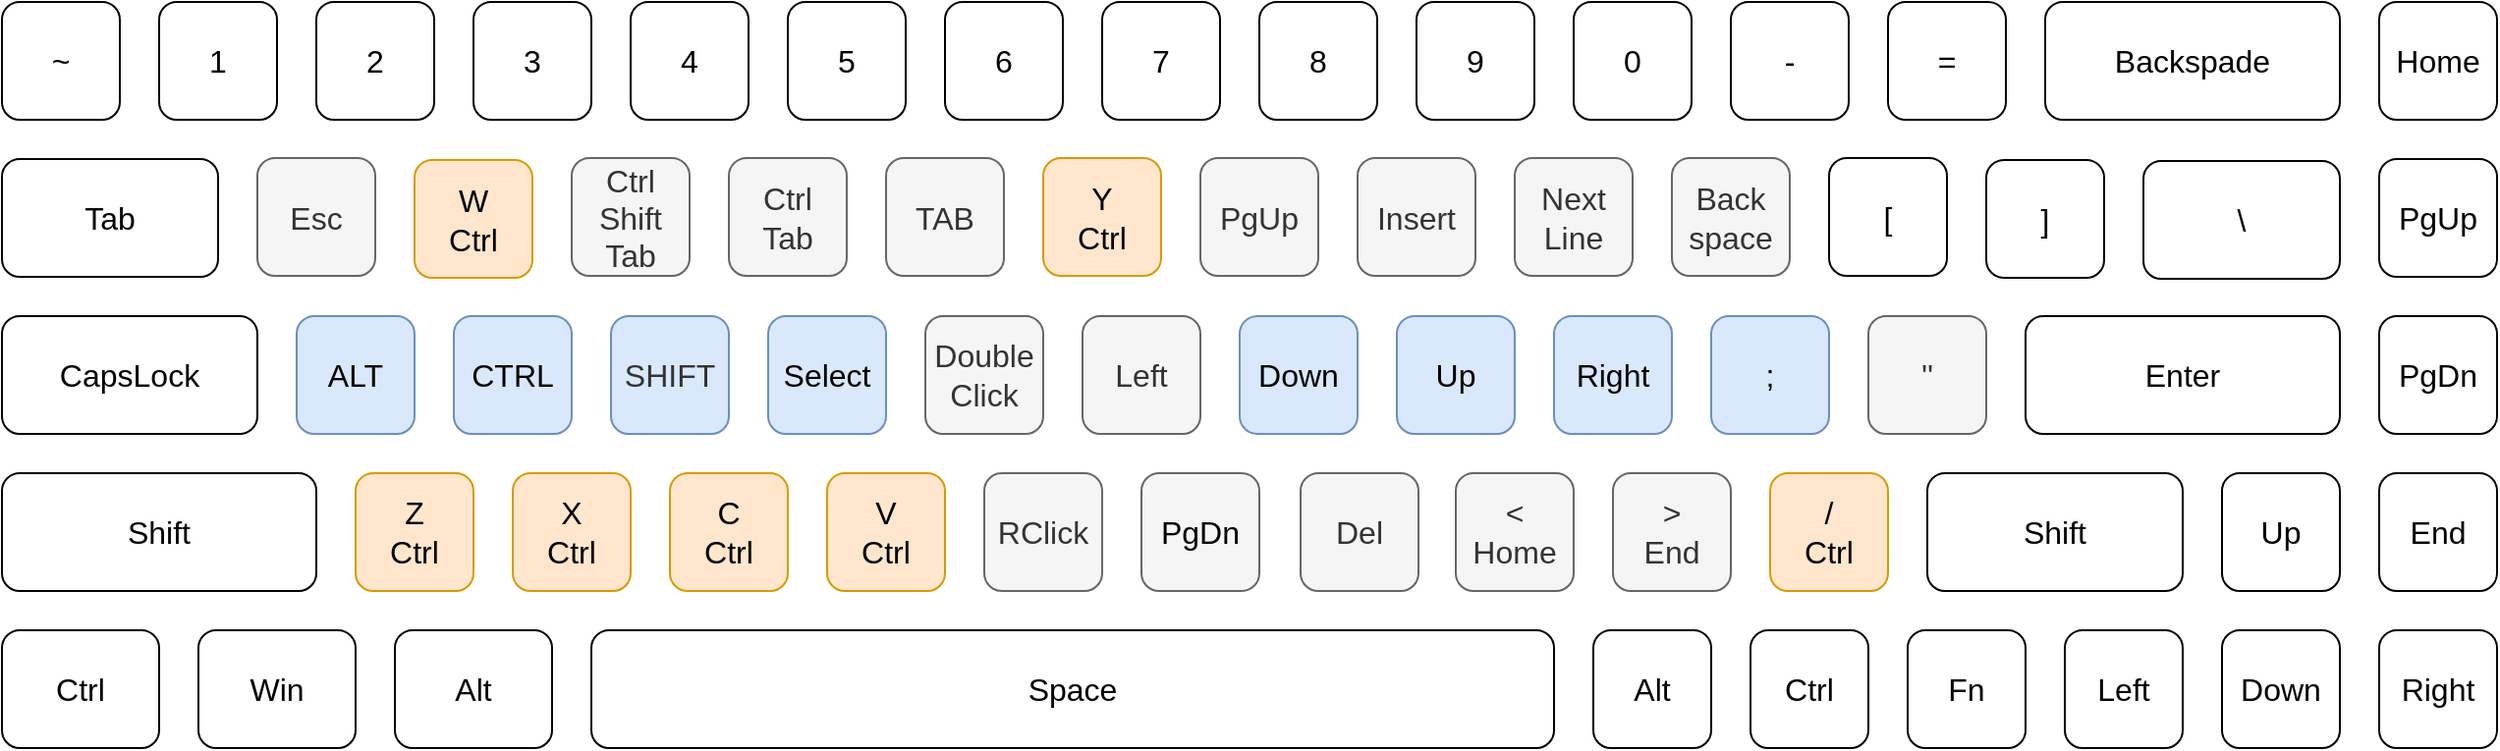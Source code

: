 <mxfile version="20.4.0" type="device"><diagram id="6Jnda_DVVp0rMjEjkqGL" name="Page-1"><mxGraphModel dx="1550" dy="844" grid="1" gridSize="10" guides="1" tooltips="1" connect="1" arrows="1" fold="1" page="0" pageScale="1" pageWidth="827" pageHeight="1169" math="0" shadow="0"><root><mxCell id="0"/><mxCell id="1" parent="0"/><mxCell id="AECTMTKxH1QmXG3CPBbi-1" value="PgUp" style="whiteSpace=wrap;html=1;aspect=fixed;rounded=1;fillColor=#f5f5f5;strokeColor=#666666;fontColor=#333333;fontSize=16;" parent="1" vertex="1"><mxGeometry x="660" y="119.5" width="60" height="60" as="geometry"/></mxCell><mxCell id="AECTMTKxH1QmXG3CPBbi-2" value="Insert" style="whiteSpace=wrap;html=1;aspect=fixed;rounded=1;fillColor=#f5f5f5;strokeColor=#666666;fontColor=#333333;fontSize=16;" parent="1" vertex="1"><mxGeometry x="740" y="119.5" width="60" height="60" as="geometry"/></mxCell><mxCell id="AECTMTKxH1QmXG3CPBbi-3" value="Back&lt;br&gt;space" style="whiteSpace=wrap;html=1;aspect=fixed;rounded=1;fillColor=#f5f5f5;strokeColor=#666666;fontColor=#333333;fontSize=16;" parent="1" vertex="1"><mxGeometry x="900" y="119.5" width="60" height="60" as="geometry"/></mxCell><mxCell id="AECTMTKxH1QmXG3CPBbi-4" value="Right" style="whiteSpace=wrap;html=1;aspect=fixed;rounded=1;fillColor=#dae8fc;strokeColor=#6c8ebf;fontSize=16;" parent="1" vertex="1"><mxGeometry x="840" y="200" width="60" height="60" as="geometry"/></mxCell><mxCell id="AECTMTKxH1QmXG3CPBbi-5" value="Up" style="whiteSpace=wrap;html=1;aspect=fixed;rounded=1;fillColor=#dae8fc;strokeColor=#6c8ebf;fontSize=16;" parent="1" vertex="1"><mxGeometry x="760" y="200" width="60" height="60" as="geometry"/></mxCell><mxCell id="AECTMTKxH1QmXG3CPBbi-6" value="Next Line" style="whiteSpace=wrap;html=1;aspect=fixed;rounded=1;fillColor=#f5f5f5;strokeColor=#666666;fontColor=#333333;fontSize=16;" parent="1" vertex="1"><mxGeometry x="820" y="119.5" width="60" height="60" as="geometry"/></mxCell><mxCell id="AECTMTKxH1QmXG3CPBbi-7" value="Down" style="whiteSpace=wrap;html=1;aspect=fixed;rounded=1;fillColor=#dae8fc;strokeColor=#6c8ebf;fontSize=16;" parent="1" vertex="1"><mxGeometry x="680" y="200" width="60" height="60" as="geometry"/></mxCell><mxCell id="AECTMTKxH1QmXG3CPBbi-8" value="Y&lt;br&gt;Ctrl" style="whiteSpace=wrap;html=1;aspect=fixed;rounded=1;fillColor=#ffe6cc;strokeColor=#d79b00;fontSize=16;" parent="1" vertex="1"><mxGeometry x="580" y="119.5" width="60" height="60" as="geometry"/></mxCell><mxCell id="AECTMTKxH1QmXG3CPBbi-10" value="Left" style="whiteSpace=wrap;html=1;aspect=fixed;rounded=1;fillColor=#f5f5f5;strokeColor=#666666;fontColor=#333333;fontSize=16;" parent="1" vertex="1"><mxGeometry x="600" y="200" width="60" height="60" as="geometry"/></mxCell><mxCell id="AECTMTKxH1QmXG3CPBbi-11" value="Del" style="whiteSpace=wrap;html=1;aspect=fixed;rounded=1;fillColor=#f5f5f5;strokeColor=#666666;fontColor=#333333;fontSize=16;" parent="1" vertex="1"><mxGeometry x="711" y="280" width="60" height="60" as="geometry"/></mxCell><mxCell id="AECTMTKxH1QmXG3CPBbi-12" value="&amp;gt;&lt;br&gt;End" style="whiteSpace=wrap;html=1;aspect=fixed;rounded=1;fillColor=#f5f5f5;strokeColor=#666666;fontColor=#333333;fontSize=16;" parent="1" vertex="1"><mxGeometry x="870" y="280" width="60" height="60" as="geometry"/></mxCell><mxCell id="AECTMTKxH1QmXG3CPBbi-13" value="&amp;lt;&lt;br&gt;Home" style="whiteSpace=wrap;html=1;aspect=fixed;rounded=1;fillColor=#f5f5f5;strokeColor=#666666;fontColor=#333333;fontSize=16;" parent="1" vertex="1"><mxGeometry x="790" y="280" width="60" height="60" as="geometry"/></mxCell><mxCell id="AECTMTKxH1QmXG3CPBbi-14" value="&lt;span style=&quot;color: rgb(0, 0, 0);&quot;&gt;PgDn&lt;/span&gt;" style="whiteSpace=wrap;html=1;aspect=fixed;rounded=1;fillColor=#f5f5f5;strokeColor=#666666;fontColor=#333333;fontSize=16;" parent="1" vertex="1"><mxGeometry x="630" y="280" width="60" height="60" as="geometry"/></mxCell><mxCell id="AECTMTKxH1QmXG3CPBbi-15" value=";" style="whiteSpace=wrap;html=1;aspect=fixed;rounded=1;fillColor=#dae8fc;strokeColor=#6c8ebf;fontSize=16;" parent="1" vertex="1"><mxGeometry x="920" y="200" width="60" height="60" as="geometry"/></mxCell><mxCell id="AECTMTKxH1QmXG3CPBbi-16" value="W&lt;br&gt;Ctrl" style="whiteSpace=wrap;html=1;aspect=fixed;rounded=1;fontSize=16;fillColor=#ffe6cc;strokeColor=#d79b00;" parent="1" vertex="1"><mxGeometry x="260" y="120.5" width="60" height="60" as="geometry"/></mxCell><mxCell id="AECTMTKxH1QmXG3CPBbi-17" value="Ctrl&lt;br&gt;Shift&lt;br&gt;Tab" style="whiteSpace=wrap;html=1;aspect=fixed;rounded=1;fillColor=#f5f5f5;strokeColor=#666666;fontColor=#333333;fontSize=16;" parent="1" vertex="1"><mxGeometry x="340" y="119.5" width="60" height="60" as="geometry"/></mxCell><mxCell id="AECTMTKxH1QmXG3CPBbi-18" value="TAB" style="whiteSpace=wrap;html=1;aspect=fixed;rounded=1;fontSize=16;fillColor=#f5f5f5;fontColor=#333333;strokeColor=#666666;" parent="1" vertex="1"><mxGeometry x="500" y="119.5" width="60" height="60" as="geometry"/></mxCell><mxCell id="AECTMTKxH1QmXG3CPBbi-19" value="Select" style="whiteSpace=wrap;html=1;aspect=fixed;rounded=1;fillColor=#dae8fc;strokeColor=#6c8ebf;fontSize=16;" parent="1" vertex="1"><mxGeometry x="440" y="200" width="60" height="60" as="geometry"/></mxCell><mxCell id="AECTMTKxH1QmXG3CPBbi-20" value="&lt;span style=&quot;color: rgb(51, 51, 51);&quot;&gt;SHIFT&lt;/span&gt;" style="whiteSpace=wrap;html=1;aspect=fixed;rounded=1;fillColor=#dae8fc;strokeColor=#6c8ebf;fontSize=16;" parent="1" vertex="1"><mxGeometry x="360" y="200" width="60" height="60" as="geometry"/></mxCell><mxCell id="AECTMTKxH1QmXG3CPBbi-21" value="Ctrl&lt;br&gt;Tab" style="whiteSpace=wrap;html=1;aspect=fixed;rounded=1;fillColor=#f5f5f5;strokeColor=#666666;fontColor=#333333;fontSize=16;" parent="1" vertex="1"><mxGeometry x="420" y="119.5" width="60" height="60" as="geometry"/></mxCell><mxCell id="AECTMTKxH1QmXG3CPBbi-22" value="CTRL" style="whiteSpace=wrap;html=1;aspect=fixed;rounded=1;fillColor=#dae8fc;strokeColor=#6c8ebf;fontSize=16;" parent="1" vertex="1"><mxGeometry x="280" y="200" width="60" height="60" as="geometry"/></mxCell><mxCell id="AECTMTKxH1QmXG3CPBbi-23" value="Esc" style="whiteSpace=wrap;html=1;aspect=fixed;rounded=1;fontSize=16;fillColor=#f5f5f5;fontColor=#333333;strokeColor=#666666;" parent="1" vertex="1"><mxGeometry x="180" y="119.5" width="60" height="60" as="geometry"/></mxCell><mxCell id="AECTMTKxH1QmXG3CPBbi-24" value="ALT" style="whiteSpace=wrap;html=1;aspect=fixed;rounded=1;fillColor=#dae8fc;strokeColor=#6c8ebf;fontSize=16;" parent="1" vertex="1"><mxGeometry x="200" y="200" width="60" height="60" as="geometry"/></mxCell><mxCell id="AECTMTKxH1QmXG3CPBbi-25" value="X&lt;br&gt;Ctrl" style="whiteSpace=wrap;html=1;aspect=fixed;rounded=1;fillColor=#ffe6cc;strokeColor=#d79b00;fontSize=16;" parent="1" vertex="1"><mxGeometry x="310" y="280" width="60" height="60" as="geometry"/></mxCell><mxCell id="AECTMTKxH1QmXG3CPBbi-26" value="V&lt;br&gt;Ctrl" style="whiteSpace=wrap;html=1;aspect=fixed;rounded=1;fillColor=#ffe6cc;strokeColor=#d79b00;fontSize=16;" parent="1" vertex="1"><mxGeometry x="470" y="280" width="60" height="60" as="geometry"/></mxCell><mxCell id="AECTMTKxH1QmXG3CPBbi-27" value="C&lt;br&gt;Ctrl" style="whiteSpace=wrap;html=1;aspect=fixed;rounded=1;fillColor=#ffe6cc;strokeColor=#d79b00;fontSize=16;" parent="1" vertex="1"><mxGeometry x="390" y="280" width="60" height="60" as="geometry"/></mxCell><mxCell id="AECTMTKxH1QmXG3CPBbi-28" value="Z&lt;br&gt;Ctrl" style="whiteSpace=wrap;html=1;aspect=fixed;rounded=1;fillColor=#ffe6cc;strokeColor=#d79b00;fontSize=16;" parent="1" vertex="1"><mxGeometry x="230" y="280" width="60" height="60" as="geometry"/></mxCell><mxCell id="AECTMTKxH1QmXG3CPBbi-29" value="Double&lt;br&gt;Click" style="whiteSpace=wrap;html=1;aspect=fixed;rounded=1;fontSize=16;fillColor=#f5f5f5;fontColor=#333333;strokeColor=#666666;" parent="1" vertex="1"><mxGeometry x="520" y="200" width="60" height="60" as="geometry"/></mxCell><mxCell id="AECTMTKxH1QmXG3CPBbi-30" value="RClick" style="whiteSpace=wrap;html=1;aspect=fixed;rounded=1;fontSize=16;fillColor=#f5f5f5;fontColor=#333333;strokeColor=#666666;" parent="1" vertex="1"><mxGeometry x="550" y="280" width="60" height="60" as="geometry"/></mxCell><mxCell id="AECTMTKxH1QmXG3CPBbi-32" value="Alt" style="rounded=1;whiteSpace=wrap;html=1;fontSize=16;" parent="1" vertex="1"><mxGeometry x="250" y="360" width="80" height="60" as="geometry"/></mxCell><mxCell id="AECTMTKxH1QmXG3CPBbi-33" value="Win" style="rounded=1;whiteSpace=wrap;html=1;fontSize=16;" parent="1" vertex="1"><mxGeometry x="150" y="360" width="80" height="60" as="geometry"/></mxCell><mxCell id="AECTMTKxH1QmXG3CPBbi-34" value="Ctrl" style="rounded=1;whiteSpace=wrap;html=1;fontSize=16;" parent="1" vertex="1"><mxGeometry x="50" y="360" width="80" height="60" as="geometry"/></mxCell><mxCell id="AECTMTKxH1QmXG3CPBbi-35" value="Shift" style="rounded=1;whiteSpace=wrap;html=1;fontSize=16;" parent="1" vertex="1"><mxGeometry x="50" y="280" width="160" height="60" as="geometry"/></mxCell><mxCell id="AECTMTKxH1QmXG3CPBbi-36" value="CapsLock" style="rounded=1;whiteSpace=wrap;html=1;fontSize=16;" parent="1" vertex="1"><mxGeometry x="50" y="200" width="130" height="60" as="geometry"/></mxCell><mxCell id="AECTMTKxH1QmXG3CPBbi-37" value="Tab" style="rounded=1;whiteSpace=wrap;html=1;fontSize=16;" parent="1" vertex="1"><mxGeometry x="50" y="120" width="110" height="60" as="geometry"/></mxCell><mxCell id="AECTMTKxH1QmXG3CPBbi-38" value="/&lt;br&gt;Ctrl" style="whiteSpace=wrap;html=1;aspect=fixed;rounded=1;fillColor=#ffe6cc;strokeColor=#d79b00;fontSize=16;" parent="1" vertex="1"><mxGeometry x="950" y="280" width="60" height="60" as="geometry"/></mxCell><mxCell id="YOpzATCmrc1X7gh_AN5m-1" value="~" style="whiteSpace=wrap;html=1;aspect=fixed;rounded=1;fontSize=16;" parent="1" vertex="1"><mxGeometry x="50" y="40" width="60" height="60" as="geometry"/></mxCell><mxCell id="YOpzATCmrc1X7gh_AN5m-2" value="7" style="whiteSpace=wrap;html=1;aspect=fixed;rounded=1;fontSize=16;" parent="1" vertex="1"><mxGeometry x="610" y="40" width="60" height="60" as="geometry"/></mxCell><mxCell id="YOpzATCmrc1X7gh_AN5m-3" value="8" style="whiteSpace=wrap;html=1;aspect=fixed;rounded=1;fontSize=16;" parent="1" vertex="1"><mxGeometry x="690" y="40" width="60" height="60" as="geometry"/></mxCell><mxCell id="YOpzATCmrc1X7gh_AN5m-4" value="0" style="whiteSpace=wrap;html=1;aspect=fixed;rounded=1;fontSize=16;" parent="1" vertex="1"><mxGeometry x="850" y="40" width="60" height="60" as="geometry"/></mxCell><mxCell id="YOpzATCmrc1X7gh_AN5m-5" value="9" style="whiteSpace=wrap;html=1;aspect=fixed;rounded=1;fontSize=16;" parent="1" vertex="1"><mxGeometry x="770" y="40" width="60" height="60" as="geometry"/></mxCell><mxCell id="YOpzATCmrc1X7gh_AN5m-6" value="6" style="whiteSpace=wrap;html=1;aspect=fixed;rounded=1;fontSize=16;" parent="1" vertex="1"><mxGeometry x="530" y="40" width="60" height="60" as="geometry"/></mxCell><mxCell id="YOpzATCmrc1X7gh_AN5m-7" value="2" style="whiteSpace=wrap;html=1;aspect=fixed;rounded=1;fontSize=16;" parent="1" vertex="1"><mxGeometry x="210" y="40" width="60" height="60" as="geometry"/></mxCell><mxCell id="YOpzATCmrc1X7gh_AN5m-8" value="3" style="whiteSpace=wrap;html=1;aspect=fixed;rounded=1;fontSize=16;" parent="1" vertex="1"><mxGeometry x="290" y="40" width="60" height="60" as="geometry"/></mxCell><mxCell id="YOpzATCmrc1X7gh_AN5m-9" value="5" style="whiteSpace=wrap;html=1;aspect=fixed;rounded=1;fontSize=16;" parent="1" vertex="1"><mxGeometry x="450" y="40" width="60" height="60" as="geometry"/></mxCell><mxCell id="YOpzATCmrc1X7gh_AN5m-10" value="4" style="whiteSpace=wrap;html=1;aspect=fixed;rounded=1;fontSize=16;" parent="1" vertex="1"><mxGeometry x="370" y="40" width="60" height="60" as="geometry"/></mxCell><mxCell id="YOpzATCmrc1X7gh_AN5m-11" value="1" style="whiteSpace=wrap;html=1;aspect=fixed;rounded=1;fontSize=16;" parent="1" vertex="1"><mxGeometry x="130" y="40" width="60" height="60" as="geometry"/></mxCell><mxCell id="YOpzATCmrc1X7gh_AN5m-12" value="Shift" style="rounded=1;whiteSpace=wrap;html=1;fontSize=16;" parent="1" vertex="1"><mxGeometry x="1030" y="280" width="130" height="60" as="geometry"/></mxCell><mxCell id="YOpzATCmrc1X7gh_AN5m-13" value="Space" style="rounded=1;whiteSpace=wrap;html=1;fontSize=16;" parent="1" vertex="1"><mxGeometry x="350" y="360" width="490" height="60" as="geometry"/></mxCell><mxCell id="YOpzATCmrc1X7gh_AN5m-14" value="Alt" style="rounded=1;whiteSpace=wrap;html=1;fontSize=16;" parent="1" vertex="1"><mxGeometry x="860" y="360" width="60" height="60" as="geometry"/></mxCell><mxCell id="YOpzATCmrc1X7gh_AN5m-15" value="Ctrl" style="rounded=1;whiteSpace=wrap;html=1;fontSize=16;" parent="1" vertex="1"><mxGeometry x="940" y="360" width="60" height="60" as="geometry"/></mxCell><mxCell id="YOpzATCmrc1X7gh_AN5m-16" value="Fn" style="rounded=1;whiteSpace=wrap;html=1;fontSize=16;" parent="1" vertex="1"><mxGeometry x="1020" y="360" width="60" height="60" as="geometry"/></mxCell><mxCell id="YOpzATCmrc1X7gh_AN5m-17" value="Right" style="rounded=1;whiteSpace=wrap;html=1;fontSize=16;" parent="1" vertex="1"><mxGeometry x="1260" y="360" width="60" height="60" as="geometry"/></mxCell><mxCell id="YOpzATCmrc1X7gh_AN5m-18" value="Up" style="rounded=1;whiteSpace=wrap;html=1;fontSize=16;" parent="1" vertex="1"><mxGeometry x="1180" y="280" width="60" height="60" as="geometry"/></mxCell><mxCell id="YOpzATCmrc1X7gh_AN5m-19" value="Down" style="rounded=1;whiteSpace=wrap;html=1;fontSize=16;" parent="1" vertex="1"><mxGeometry x="1180" y="360" width="60" height="60" as="geometry"/></mxCell><mxCell id="YOpzATCmrc1X7gh_AN5m-20" value="Left" style="rounded=1;whiteSpace=wrap;html=1;fontSize=16;" parent="1" vertex="1"><mxGeometry x="1100" y="360" width="60" height="60" as="geometry"/></mxCell><mxCell id="YOpzATCmrc1X7gh_AN5m-21" value="''" style="rounded=1;whiteSpace=wrap;html=1;fontSize=16;fillColor=#f5f5f5;fontColor=#333333;strokeColor=#666666;" parent="1" vertex="1"><mxGeometry x="1000" y="200" width="60" height="60" as="geometry"/></mxCell><mxCell id="YOpzATCmrc1X7gh_AN5m-22" value="Home" style="rounded=1;whiteSpace=wrap;html=1;fontSize=16;" parent="1" vertex="1"><mxGeometry x="1260" y="40" width="60" height="60" as="geometry"/></mxCell><mxCell id="YOpzATCmrc1X7gh_AN5m-23" value="PgUp" style="rounded=1;whiteSpace=wrap;html=1;fontSize=16;" parent="1" vertex="1"><mxGeometry x="1260" y="120" width="60" height="60" as="geometry"/></mxCell><mxCell id="YOpzATCmrc1X7gh_AN5m-24" value="PgDn" style="rounded=1;whiteSpace=wrap;html=1;fontSize=16;" parent="1" vertex="1"><mxGeometry x="1260" y="200" width="60" height="60" as="geometry"/></mxCell><mxCell id="YOpzATCmrc1X7gh_AN5m-25" value="End" style="rounded=1;whiteSpace=wrap;html=1;fontSize=16;" parent="1" vertex="1"><mxGeometry x="1260" y="280" width="60" height="60" as="geometry"/></mxCell><mxCell id="YOpzATCmrc1X7gh_AN5m-26" value="Enter" style="rounded=1;whiteSpace=wrap;html=1;fontSize=16;" parent="1" vertex="1"><mxGeometry x="1080" y="200" width="160" height="60" as="geometry"/></mxCell><mxCell id="YOpzATCmrc1X7gh_AN5m-27" value="\" style="rounded=1;whiteSpace=wrap;html=1;fontSize=16;" parent="1" vertex="1"><mxGeometry x="1140" y="121" width="100" height="60" as="geometry"/></mxCell><mxCell id="YOpzATCmrc1X7gh_AN5m-28" value="]" style="rounded=1;whiteSpace=wrap;html=1;fontSize=16;" parent="1" vertex="1"><mxGeometry x="1060" y="120.5" width="60" height="60" as="geometry"/></mxCell><mxCell id="YOpzATCmrc1X7gh_AN5m-29" value="[" style="rounded=1;whiteSpace=wrap;html=1;fontSize=16;" parent="1" vertex="1"><mxGeometry x="980" y="119.5" width="60" height="60" as="geometry"/></mxCell><mxCell id="YOpzATCmrc1X7gh_AN5m-30" value="Backspade" style="rounded=1;whiteSpace=wrap;html=1;fontSize=16;" parent="1" vertex="1"><mxGeometry x="1090" y="40" width="150" height="60" as="geometry"/></mxCell><mxCell id="YOpzATCmrc1X7gh_AN5m-31" value="=" style="rounded=1;whiteSpace=wrap;html=1;fontSize=16;" parent="1" vertex="1"><mxGeometry x="1010" y="40" width="60" height="60" as="geometry"/></mxCell><mxCell id="YOpzATCmrc1X7gh_AN5m-32" value="-" style="rounded=1;whiteSpace=wrap;html=1;fontSize=16;" parent="1" vertex="1"><mxGeometry x="930" y="40" width="60" height="60" as="geometry"/></mxCell></root></mxGraphModel></diagram></mxfile>